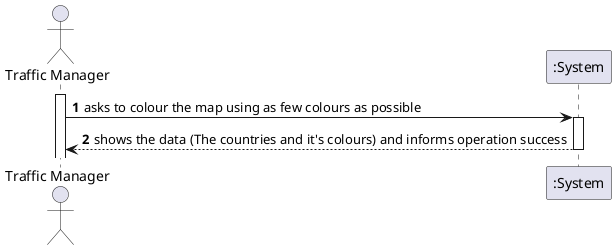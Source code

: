 @startuml
'https://plantuml.com/sequence-diagram

autonumber

actor "Traffic Manager" as TM
activate TM

TM -> ":System": asks to colour the map using as few colours as possible
activate ":System"
":System" --> TM : shows the data (The countries and it's colours) and informs operation success
deactivate ":System"

@enduml